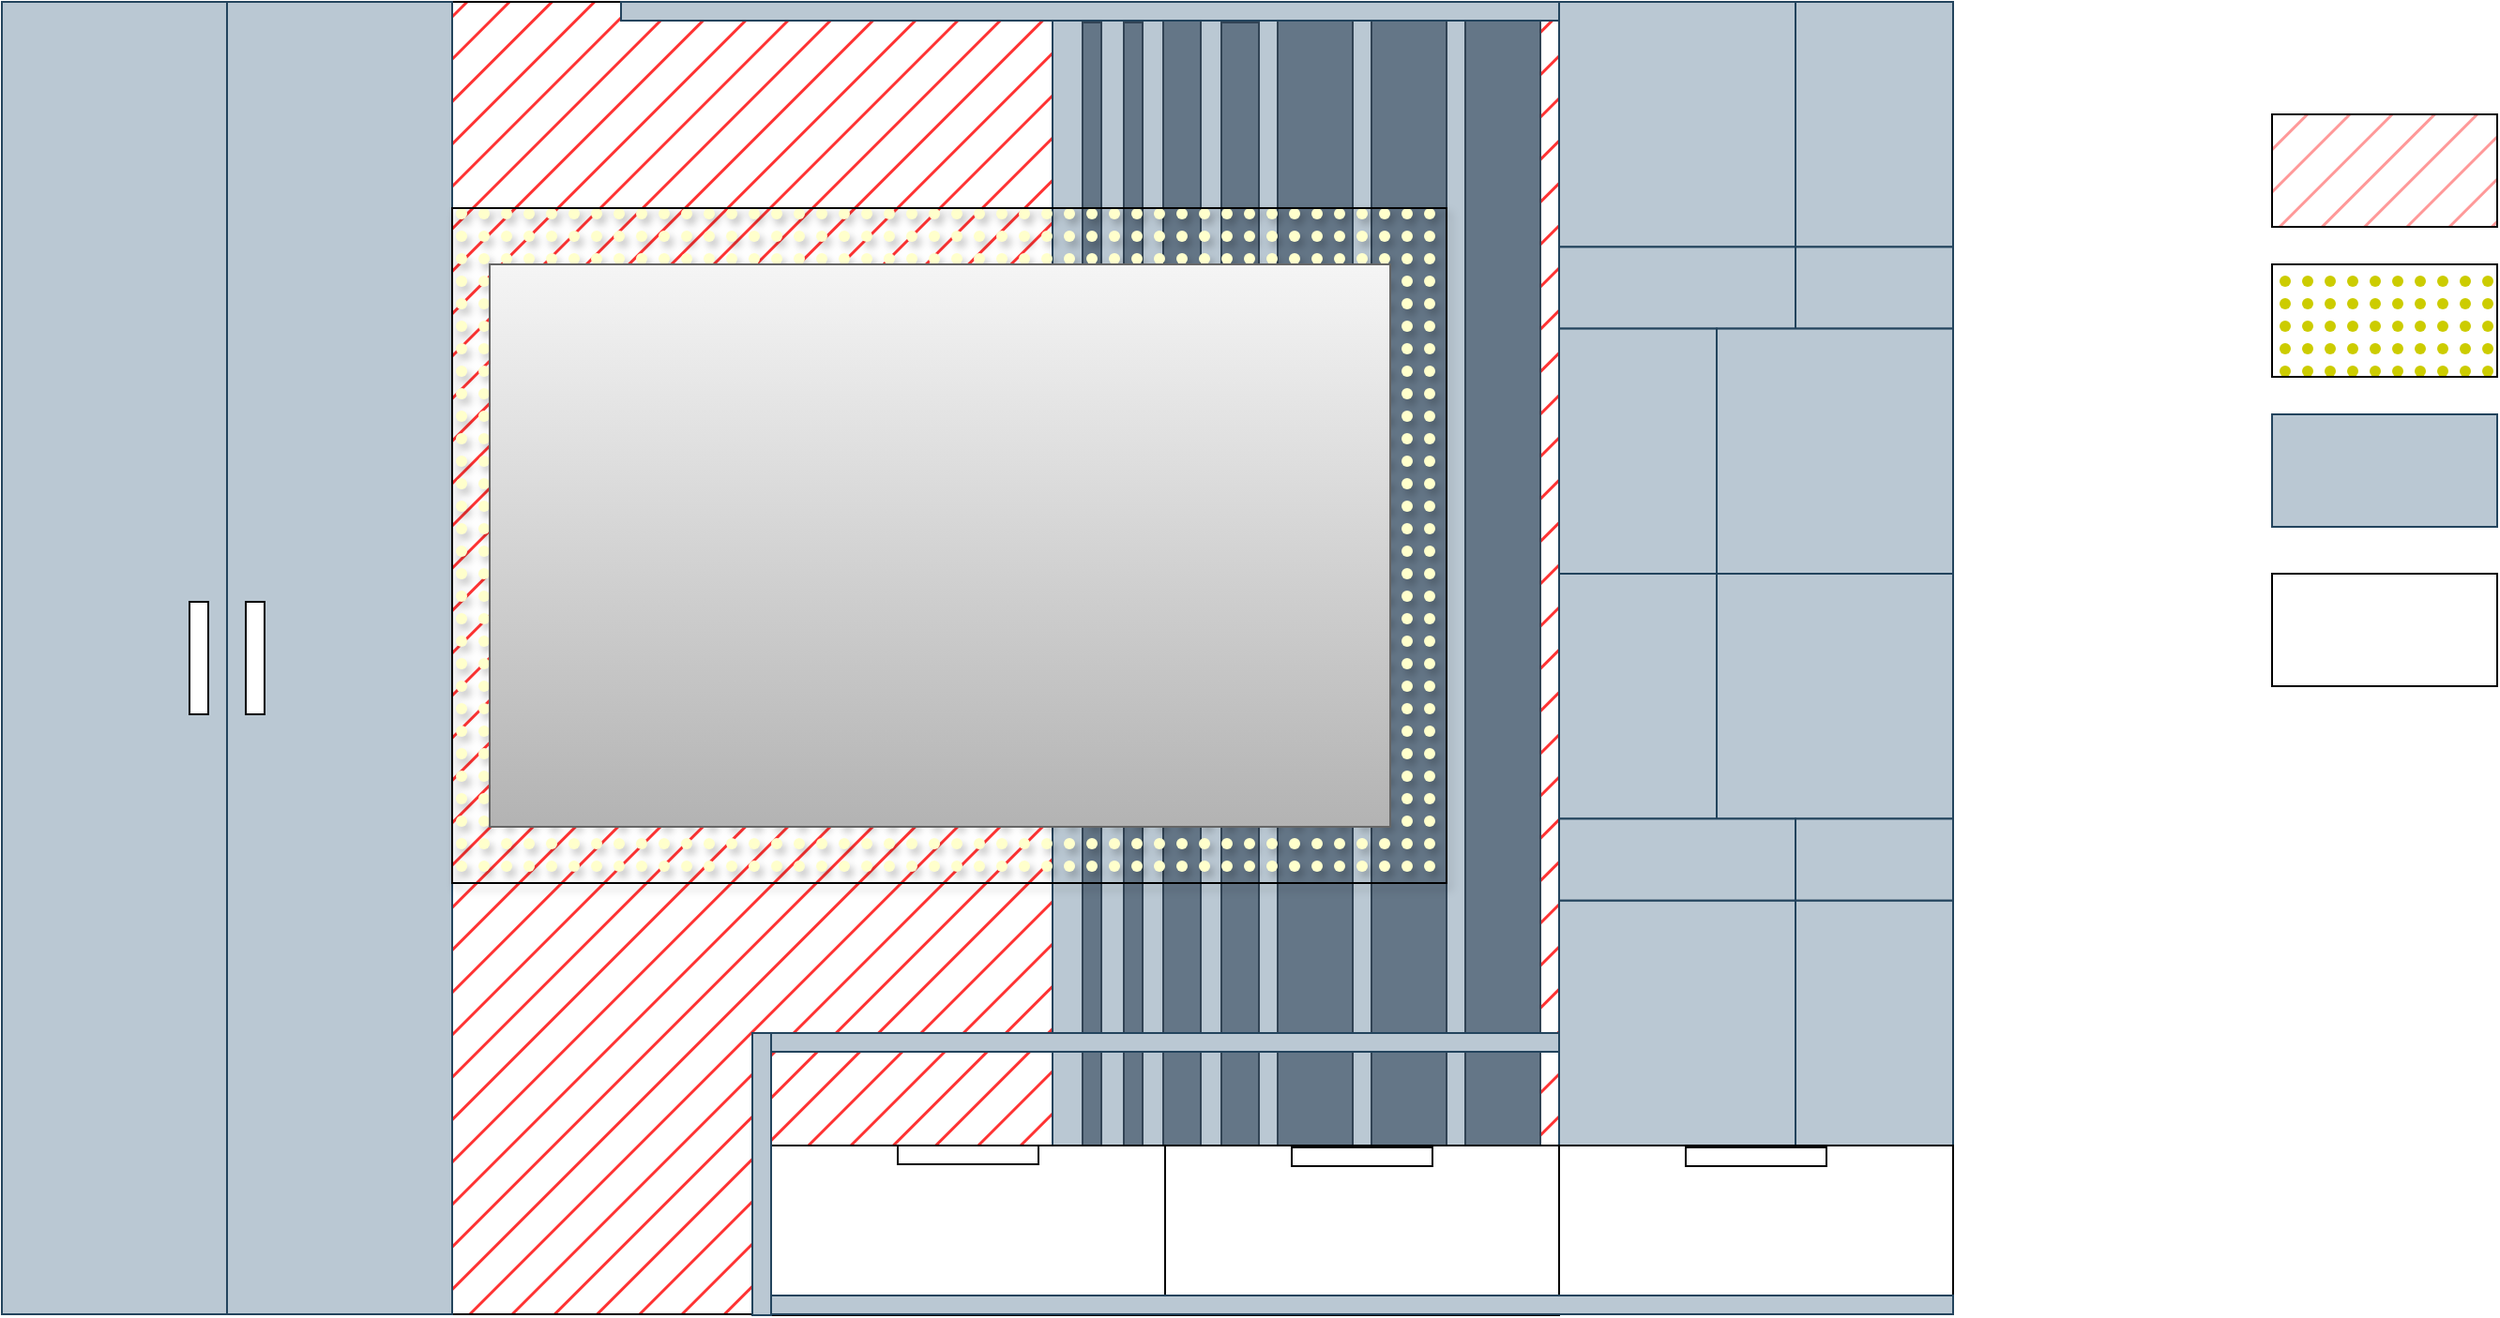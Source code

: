 <mxfile version="21.7.2" type="github">
  <diagram name="Page-1" id="baFbQU_TgkL9DF68K2cW">
    <mxGraphModel dx="2568" dy="-173" grid="1" gridSize="10" guides="1" tooltips="1" connect="1" arrows="1" fold="1" page="1" pageScale="1" pageWidth="827" pageHeight="1169" math="0" shadow="0">
      <root>
        <mxCell id="0" />
        <mxCell id="1" parent="0" />
        <mxCell id="DeZTO4YcqZ0MQOPgDxxn-1" value="" style="rounded=0;whiteSpace=wrap;html=1;fillStyle=hatch;fillColor=#FF3333;" vertex="1" parent="1">
          <mxGeometry x="-360" y="1280" width="800" height="700" as="geometry" />
        </mxCell>
        <mxCell id="DeZTO4YcqZ0MQOPgDxxn-2" value="" style="group;fillColor=#bac8d3;strokeColor=#23445d;" vertex="1" connectable="0" parent="1">
          <mxGeometry x="-40" y="1290" width="260" height="601" as="geometry" />
        </mxCell>
        <mxCell id="DeZTO4YcqZ0MQOPgDxxn-3" value="" style="group" vertex="1" connectable="0" parent="DeZTO4YcqZ0MQOPgDxxn-2">
          <mxGeometry width="250" height="601" as="geometry" />
        </mxCell>
        <mxCell id="DeZTO4YcqZ0MQOPgDxxn-4" value="" style="rounded=0;whiteSpace=wrap;html=1;fillColor=#647687;fontColor=#ffffff;strokeColor=#314354;" vertex="1" parent="DeZTO4YcqZ0MQOPgDxxn-3">
          <mxGeometry x="16" y="1" width="10" height="600" as="geometry" />
        </mxCell>
        <mxCell id="DeZTO4YcqZ0MQOPgDxxn-5" value="" style="rounded=0;whiteSpace=wrap;html=1;fillColor=#647687;strokeColor=#314354;fontColor=#ffffff;" vertex="1" parent="DeZTO4YcqZ0MQOPgDxxn-3">
          <mxGeometry x="170" width="40" height="600" as="geometry" />
        </mxCell>
        <mxCell id="DeZTO4YcqZ0MQOPgDxxn-6" value="" style="rounded=0;whiteSpace=wrap;html=1;fillColor=#647687;fontColor=#ffffff;strokeColor=#314354;" vertex="1" parent="DeZTO4YcqZ0MQOPgDxxn-3">
          <mxGeometry x="90" y="1" width="20" height="600" as="geometry" />
        </mxCell>
        <mxCell id="DeZTO4YcqZ0MQOPgDxxn-7" value="" style="rounded=0;whiteSpace=wrap;html=1;fillColor=#647687;fontColor=#ffffff;strokeColor=#314354;" vertex="1" parent="DeZTO4YcqZ0MQOPgDxxn-3">
          <mxGeometry x="120" width="40" height="600" as="geometry" />
        </mxCell>
        <mxCell id="DeZTO4YcqZ0MQOPgDxxn-8" value="" style="rounded=0;whiteSpace=wrap;html=1;fillColor=#647687;fontColor=#ffffff;strokeColor=#314354;" vertex="1" parent="DeZTO4YcqZ0MQOPgDxxn-3">
          <mxGeometry x="38" y="1" width="10" height="600" as="geometry" />
        </mxCell>
        <mxCell id="DeZTO4YcqZ0MQOPgDxxn-9" value="" style="rounded=0;whiteSpace=wrap;html=1;fillColor=#647687;fontColor=#ffffff;strokeColor=#314354;" vertex="1" parent="DeZTO4YcqZ0MQOPgDxxn-3">
          <mxGeometry x="59" width="20" height="600" as="geometry" />
        </mxCell>
        <mxCell id="DeZTO4YcqZ0MQOPgDxxn-10" value="" style="rounded=0;whiteSpace=wrap;html=1;fillColor=#647687;strokeColor=#314354;fontColor=#ffffff;" vertex="1" parent="DeZTO4YcqZ0MQOPgDxxn-2">
          <mxGeometry x="220" width="40" height="600" as="geometry" />
        </mxCell>
        <mxCell id="DeZTO4YcqZ0MQOPgDxxn-11" value="" style="rounded=0;whiteSpace=wrap;html=1;fillColor=#bac8d3;strokeColor=#23445d;" vertex="1" parent="1">
          <mxGeometry x="-480" y="1280" width="120" height="700" as="geometry" />
        </mxCell>
        <mxCell id="DeZTO4YcqZ0MQOPgDxxn-12" value="" style="rounded=0;whiteSpace=wrap;html=1;fillColor=#bac8d3;strokeColor=#23445d;" vertex="1" parent="1">
          <mxGeometry x="-600" y="1280" width="120" height="700" as="geometry" />
        </mxCell>
        <mxCell id="DeZTO4YcqZ0MQOPgDxxn-13" value="" style="group;fillColor=#330000;strokeColor=#23445d;" vertex="1" connectable="0" parent="1">
          <mxGeometry x="230" y="1280" width="210" height="610" as="geometry" />
        </mxCell>
        <mxCell id="DeZTO4YcqZ0MQOPgDxxn-14" value="" style="rounded=0;whiteSpace=wrap;html=1;fillColor=#bac8d3;strokeColor=#23445d;" vertex="1" parent="DeZTO4YcqZ0MQOPgDxxn-13">
          <mxGeometry width="126" height="130.714" as="geometry" />
        </mxCell>
        <mxCell id="DeZTO4YcqZ0MQOPgDxxn-15" value="" style="rounded=0;whiteSpace=wrap;html=1;fillColor=#bac8d3;strokeColor=#23445d;" vertex="1" parent="DeZTO4YcqZ0MQOPgDxxn-13">
          <mxGeometry x="126" width="84" height="130.714" as="geometry" />
        </mxCell>
        <mxCell id="DeZTO4YcqZ0MQOPgDxxn-16" value="" style="rounded=0;whiteSpace=wrap;html=1;fillColor=#bac8d3;strokeColor=#23445d;" vertex="1" parent="DeZTO4YcqZ0MQOPgDxxn-13">
          <mxGeometry y="130.714" width="126" height="43.571" as="geometry" />
        </mxCell>
        <mxCell id="DeZTO4YcqZ0MQOPgDxxn-17" value="" style="rounded=0;whiteSpace=wrap;html=1;fillColor=#bac8d3;strokeColor=#23445d;" vertex="1" parent="DeZTO4YcqZ0MQOPgDxxn-13">
          <mxGeometry x="126" y="130.714" width="84" height="43.571" as="geometry" />
        </mxCell>
        <mxCell id="DeZTO4YcqZ0MQOPgDxxn-18" value="" style="rounded=0;whiteSpace=wrap;html=1;fillColor=#bac8d3;strokeColor=#23445d;" vertex="1" parent="DeZTO4YcqZ0MQOPgDxxn-13">
          <mxGeometry x="84" y="174.286" width="126" height="130.714" as="geometry" />
        </mxCell>
        <mxCell id="DeZTO4YcqZ0MQOPgDxxn-19" value="" style="rounded=0;whiteSpace=wrap;html=1;fillColor=#bac8d3;strokeColor=#23445d;" vertex="1" parent="DeZTO4YcqZ0MQOPgDxxn-13">
          <mxGeometry y="174.286" width="84" height="130.714" as="geometry" />
        </mxCell>
        <mxCell id="DeZTO4YcqZ0MQOPgDxxn-20" value="" style="rounded=0;whiteSpace=wrap;html=1;fillColor=#bac8d3;strokeColor=#23445d;" vertex="1" parent="DeZTO4YcqZ0MQOPgDxxn-13">
          <mxGeometry y="305" width="84" height="130.714" as="geometry" />
        </mxCell>
        <mxCell id="DeZTO4YcqZ0MQOPgDxxn-21" value="" style="rounded=0;whiteSpace=wrap;html=1;fillColor=#bac8d3;strokeColor=#23445d;" vertex="1" parent="DeZTO4YcqZ0MQOPgDxxn-13">
          <mxGeometry x="84" y="305" width="126" height="130.714" as="geometry" />
        </mxCell>
        <mxCell id="DeZTO4YcqZ0MQOPgDxxn-22" value="" style="group;direction=west;rotation=-180;flipH=1;" vertex="1" connectable="0" parent="DeZTO4YcqZ0MQOPgDxxn-13">
          <mxGeometry y="435.714" width="210" height="174.286" as="geometry" />
        </mxCell>
        <mxCell id="DeZTO4YcqZ0MQOPgDxxn-23" value="" style="rounded=0;whiteSpace=wrap;html=1;rotation=-180;fillColor=#bac8d3;strokeColor=#23445d;" vertex="1" parent="DeZTO4YcqZ0MQOPgDxxn-22">
          <mxGeometry y="43.571" width="126" height="130.714" as="geometry" />
        </mxCell>
        <mxCell id="DeZTO4YcqZ0MQOPgDxxn-24" value="" style="rounded=0;whiteSpace=wrap;html=1;rotation=-180;fillColor=#bac8d3;strokeColor=#23445d;" vertex="1" parent="DeZTO4YcqZ0MQOPgDxxn-22">
          <mxGeometry x="126" y="43.571" width="84" height="130.714" as="geometry" />
        </mxCell>
        <mxCell id="DeZTO4YcqZ0MQOPgDxxn-25" value="" style="rounded=0;whiteSpace=wrap;html=1;rotation=-180;fillColor=#bac8d3;strokeColor=#23445d;" vertex="1" parent="DeZTO4YcqZ0MQOPgDxxn-22">
          <mxGeometry width="126" height="43.571" as="geometry" />
        </mxCell>
        <mxCell id="DeZTO4YcqZ0MQOPgDxxn-26" value="" style="rounded=0;whiteSpace=wrap;html=1;rotation=-180;fillColor=#bac8d3;strokeColor=#23445d;" vertex="1" parent="DeZTO4YcqZ0MQOPgDxxn-22">
          <mxGeometry x="126" width="84" height="43.571" as="geometry" />
        </mxCell>
        <mxCell id="DeZTO4YcqZ0MQOPgDxxn-27" value="" style="rounded=0;whiteSpace=wrap;html=1;" vertex="1" parent="1">
          <mxGeometry x="230" y="1890" width="210" height="90" as="geometry" />
        </mxCell>
        <mxCell id="DeZTO4YcqZ0MQOPgDxxn-28" value="" style="rounded=0;whiteSpace=wrap;html=1;" vertex="1" parent="1">
          <mxGeometry x="20" y="1890" width="210" height="90.5" as="geometry" />
        </mxCell>
        <mxCell id="DeZTO4YcqZ0MQOPgDxxn-29" value="" style="rounded=0;whiteSpace=wrap;html=1;" vertex="1" parent="1">
          <mxGeometry x="-190" y="1890" width="210" height="90.5" as="geometry" />
        </mxCell>
        <mxCell id="DeZTO4YcqZ0MQOPgDxxn-30" value="" style="rounded=0;whiteSpace=wrap;html=1;fillColor=#bac8d3;strokeColor=#23445d;" vertex="1" parent="1">
          <mxGeometry x="-200" y="1830" width="10" height="150.5" as="geometry" />
        </mxCell>
        <mxCell id="DeZTO4YcqZ0MQOPgDxxn-31" value="" style="rounded=0;whiteSpace=wrap;html=1;fillColor=#bac8d3;strokeColor=#23445d;" vertex="1" parent="1">
          <mxGeometry x="-190" y="1830" width="420" height="10" as="geometry" />
        </mxCell>
        <mxCell id="DeZTO4YcqZ0MQOPgDxxn-32" value="" style="rounded=0;whiteSpace=wrap;html=1;shadow=1;gradientColor=none;fillStyle=dots;fillColor=#FFFFCC;" vertex="1" parent="1">
          <mxGeometry x="-360" y="1390" width="530" height="360" as="geometry" />
        </mxCell>
        <mxCell id="DeZTO4YcqZ0MQOPgDxxn-33" value="" style="rounded=0;whiteSpace=wrap;html=1;fillColor=#bac8d3;strokeColor=#23445d;" vertex="1" parent="1">
          <mxGeometry x="-270" y="1280" width="500" height="10" as="geometry" />
        </mxCell>
        <mxCell id="DeZTO4YcqZ0MQOPgDxxn-34" value="" style="rounded=0;whiteSpace=wrap;html=1;fillColor=#f5f5f5;gradientColor=#b3b3b3;strokeColor=#666666;" vertex="1" parent="1">
          <mxGeometry x="-340" y="1420" width="480" height="300" as="geometry" />
        </mxCell>
        <mxCell id="DeZTO4YcqZ0MQOPgDxxn-35" value="" style="rounded=0;whiteSpace=wrap;html=1;fillColor=#bac8d3;strokeColor=#23445d;" vertex="1" parent="1">
          <mxGeometry x="-190" y="1970" width="630" height="10" as="geometry" />
        </mxCell>
        <mxCell id="DeZTO4YcqZ0MQOPgDxxn-36" value="" style="rounded=0;whiteSpace=wrap;html=1;" vertex="1" parent="1">
          <mxGeometry x="-122.5" y="1890" width="75" height="10" as="geometry" />
        </mxCell>
        <mxCell id="DeZTO4YcqZ0MQOPgDxxn-37" value="" style="rounded=0;whiteSpace=wrap;html=1;" vertex="1" parent="1">
          <mxGeometry x="87.5" y="1891" width="75" height="10" as="geometry" />
        </mxCell>
        <mxCell id="DeZTO4YcqZ0MQOPgDxxn-38" value="" style="rounded=0;whiteSpace=wrap;html=1;" vertex="1" parent="1">
          <mxGeometry x="297.5" y="1891" width="75" height="10" as="geometry" />
        </mxCell>
        <mxCell id="DeZTO4YcqZ0MQOPgDxxn-39" value="" style="rounded=0;whiteSpace=wrap;html=1;fillStyle=hatch;fillColor=#FF9999;" vertex="1" parent="1">
          <mxGeometry x="610" y="1340" width="120" height="60" as="geometry" />
        </mxCell>
        <mxCell id="DeZTO4YcqZ0MQOPgDxxn-40" value="" style="rounded=0;whiteSpace=wrap;html=1;gradientColor=none;fillColor=#CCCC00;fillStyle=dots;" vertex="1" parent="1">
          <mxGeometry x="610" y="1420" width="120" height="60" as="geometry" />
        </mxCell>
        <mxCell id="DeZTO4YcqZ0MQOPgDxxn-41" value="" style="rounded=0;whiteSpace=wrap;html=1;fillColor=#bac8d3;strokeColor=#23445d;" vertex="1" parent="1">
          <mxGeometry x="610" y="1500" width="120" height="60" as="geometry" />
        </mxCell>
        <mxCell id="DeZTO4YcqZ0MQOPgDxxn-42" value="" style="rounded=0;whiteSpace=wrap;html=1;" vertex="1" parent="1">
          <mxGeometry x="610" y="1585" width="120" height="60" as="geometry" />
        </mxCell>
        <mxCell id="DeZTO4YcqZ0MQOPgDxxn-43" value="" style="rounded=0;whiteSpace=wrap;html=1;" vertex="1" parent="1">
          <mxGeometry x="-500" y="1600" width="10" height="60" as="geometry" />
        </mxCell>
        <mxCell id="DeZTO4YcqZ0MQOPgDxxn-44" value="" style="rounded=0;whiteSpace=wrap;html=1;" vertex="1" parent="1">
          <mxGeometry x="-470" y="1600" width="10" height="60" as="geometry" />
        </mxCell>
      </root>
    </mxGraphModel>
  </diagram>
</mxfile>
